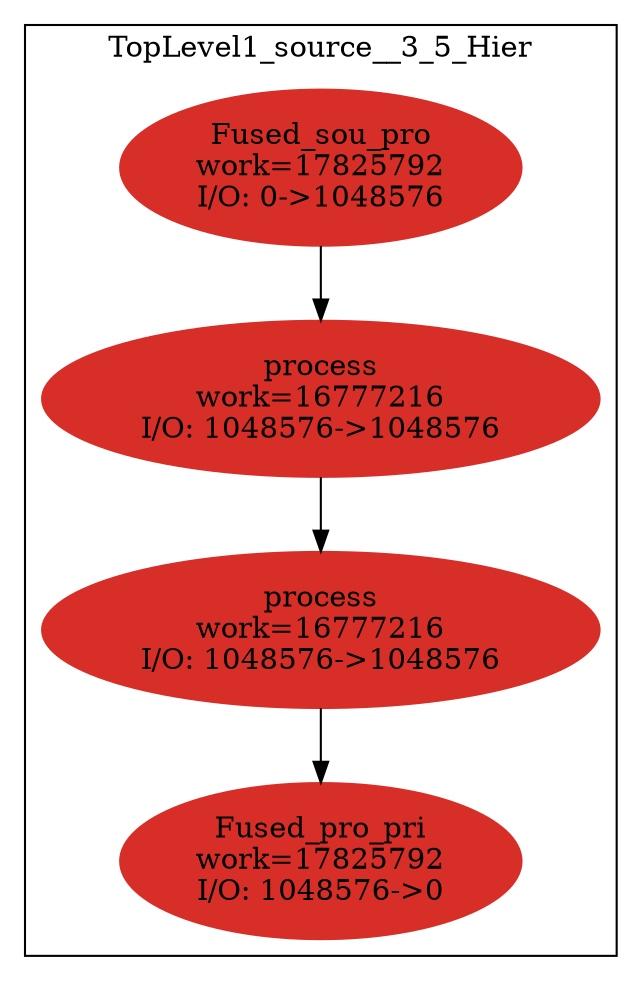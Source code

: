 digraph streamit {
size="6.5,9"
subgraph cluster_node1 {
 color = black

 label="TopLevel1_source__3_5_Hier";
node2 [ label="Fused_sou_pro\nwork=17825792\nI/O: 0->1048576" color="0.00555,0.81,0.84" style="filled" ]
node3 [ label="process\nwork=16777216\nI/O: 1048576->1048576" color="0.00555,0.81,0.84" style="filled" ]
node2 -> node3
node4 [ label="process\nwork=16777216\nI/O: 1048576->1048576" color="0.00555,0.81,0.84" style="filled" ]
node3 -> node4
node5 [ label="Fused_pro_pri\nwork=17825792\nI/O: 1048576->0" color="0.00555,0.81,0.84" style="filled" ]
node4 -> node5
}
}
